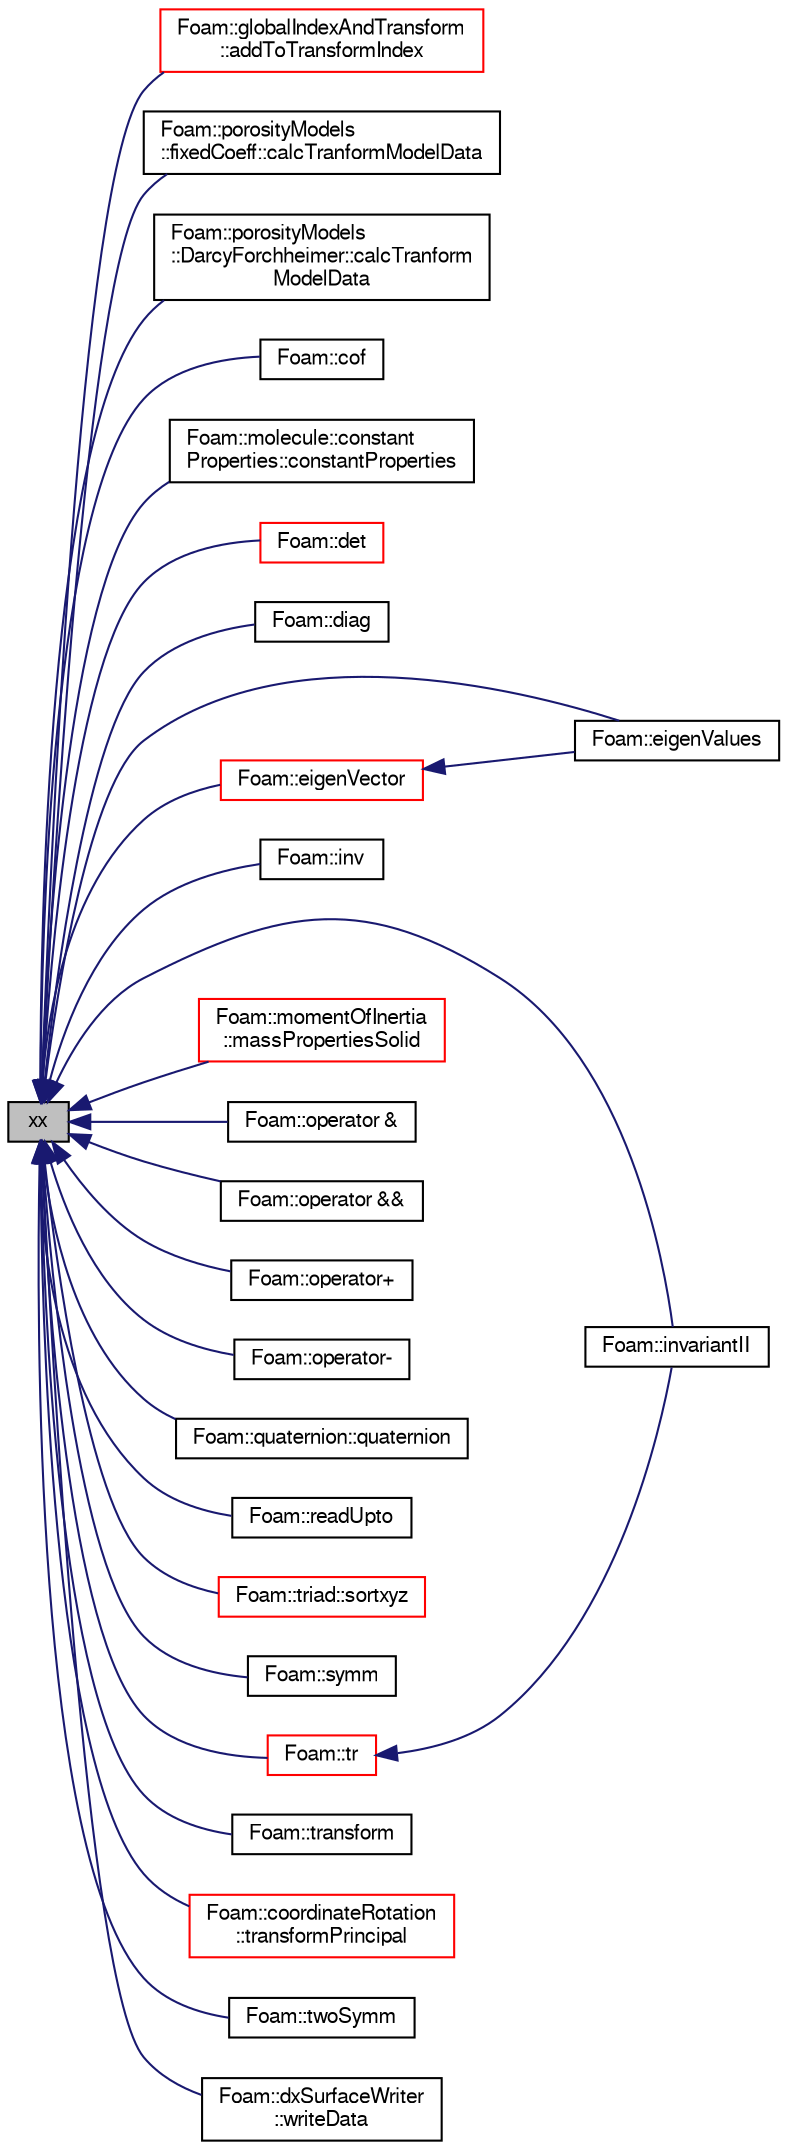 digraph "xx"
{
  bgcolor="transparent";
  edge [fontname="FreeSans",fontsize="10",labelfontname="FreeSans",labelfontsize="10"];
  node [fontname="FreeSans",fontsize="10",shape=record];
  rankdir="LR";
  Node17 [label="xx",height=0.2,width=0.4,color="black", fillcolor="grey75", style="filled", fontcolor="black"];
  Node17 -> Node18 [dir="back",color="midnightblue",fontsize="10",style="solid",fontname="FreeSans"];
  Node18 [label="Foam::globalIndexAndTransform\l::addToTransformIndex",height=0.2,width=0.4,color="red",URL="$a27690.html#ae12df20b0dd6402143a55db4e120ff36",tooltip="Add patch transformation to transformIndex. Return new. "];
  Node17 -> Node20 [dir="back",color="midnightblue",fontsize="10",style="solid",fontname="FreeSans"];
  Node20 [label="Foam::porosityModels\l::fixedCoeff::calcTranformModelData",height=0.2,width=0.4,color="black",URL="$a21910.html#a0b8efb30a413a817fb6ba27820472a3e",tooltip="Transform the model data wrt mesh changes. "];
  Node17 -> Node21 [dir="back",color="midnightblue",fontsize="10",style="solid",fontname="FreeSans"];
  Node21 [label="Foam::porosityModels\l::DarcyForchheimer::calcTranform\lModelData",height=0.2,width=0.4,color="black",URL="$a21906.html#a0b8efb30a413a817fb6ba27820472a3e",tooltip="Transform the model data wrt mesh changes. "];
  Node17 -> Node22 [dir="back",color="midnightblue",fontsize="10",style="solid",fontname="FreeSans"];
  Node22 [label="Foam::cof",height=0.2,width=0.4,color="black",URL="$a21124.html#ad125526a422e2bd9c6e5c5f4a317af26",tooltip="Return the cofactor tensor of a tensor. "];
  Node17 -> Node23 [dir="back",color="midnightblue",fontsize="10",style="solid",fontname="FreeSans"];
  Node23 [label="Foam::molecule::constant\lProperties::constantProperties",height=0.2,width=0.4,color="black",URL="$a24394.html#a48f10350a2cae9811619cc14159099d6",tooltip="Construct from dictionary. "];
  Node17 -> Node24 [dir="back",color="midnightblue",fontsize="10",style="solid",fontname="FreeSans"];
  Node24 [label="Foam::det",height=0.2,width=0.4,color="red",URL="$a21124.html#a1d843934098e732c7ab3f36774a0abc9",tooltip="Return the determinant of a tensor. "];
  Node17 -> Node27 [dir="back",color="midnightblue",fontsize="10",style="solid",fontname="FreeSans"];
  Node27 [label="Foam::diag",height=0.2,width=0.4,color="black",URL="$a21124.html#a647736d623aac35963def79b99ac6402",tooltip="Return the diagonal of a tensor as a diagonal tensor. "];
  Node17 -> Node28 [dir="back",color="midnightblue",fontsize="10",style="solid",fontname="FreeSans"];
  Node28 [label="Foam::eigenValues",height=0.2,width=0.4,color="black",URL="$a21124.html#a439ae805cc773abe7c94178cce4f5ba3"];
  Node17 -> Node29 [dir="back",color="midnightblue",fontsize="10",style="solid",fontname="FreeSans"];
  Node29 [label="Foam::eigenVector",height=0.2,width=0.4,color="red",URL="$a21124.html#aed8ccde72af25f41d76277dffa26abad"];
  Node29 -> Node28 [dir="back",color="midnightblue",fontsize="10",style="solid",fontname="FreeSans"];
  Node17 -> Node36 [dir="back",color="midnightblue",fontsize="10",style="solid",fontname="FreeSans"];
  Node36 [label="Foam::inv",height=0.2,width=0.4,color="black",URL="$a21124.html#a185b4212d0617ccfaa1efdff22eadf64",tooltip="Return the inverse of a tensor given the determinant. "];
  Node17 -> Node37 [dir="back",color="midnightblue",fontsize="10",style="solid",fontname="FreeSans"];
  Node37 [label="Foam::invariantII",height=0.2,width=0.4,color="black",URL="$a21124.html#a98d83dc4e3c2ffaf3b1d62c5802a0c4d",tooltip="Return the 2nd invariant of a tensor. "];
  Node17 -> Node38 [dir="back",color="midnightblue",fontsize="10",style="solid",fontname="FreeSans"];
  Node38 [label="Foam::momentOfInertia\l::massPropertiesSolid",height=0.2,width=0.4,color="red",URL="$a25142.html#ac948fad3ba413d57d196458b12848db1"];
  Node17 -> Node40 [dir="back",color="midnightblue",fontsize="10",style="solid",fontname="FreeSans"];
  Node40 [label="Foam::operator &",height=0.2,width=0.4,color="black",URL="$a21124.html#a41f93d398538420c992d7eef6fab53bf",tooltip="Inner-product between a diagonal tensor and a tensor. "];
  Node17 -> Node41 [dir="back",color="midnightblue",fontsize="10",style="solid",fontname="FreeSans"];
  Node41 [label="Foam::operator &&",height=0.2,width=0.4,color="black",URL="$a21124.html#ac81554a2e69f078dbdfe8ced910c3c5c",tooltip="Double-dot-product between a spherical tensor and a tensor. "];
  Node17 -> Node42 [dir="back",color="midnightblue",fontsize="10",style="solid",fontname="FreeSans"];
  Node42 [label="Foam::operator+",height=0.2,width=0.4,color="black",URL="$a21124.html#afd3ddb9840be2a7ca902615359e3283e"];
  Node17 -> Node43 [dir="back",color="midnightblue",fontsize="10",style="solid",fontname="FreeSans"];
  Node43 [label="Foam::operator-",height=0.2,width=0.4,color="black",URL="$a21124.html#a2c7fb7bc3807efdfd0a5456730bc84fc"];
  Node17 -> Node44 [dir="back",color="midnightblue",fontsize="10",style="solid",fontname="FreeSans"];
  Node44 [label="Foam::quaternion::quaternion",height=0.2,width=0.4,color="black",URL="$a28130.html#ac16a816cff3e72c4375a6602b025d5ed",tooltip="Construct a quaternion from a rotation tensor. "];
  Node17 -> Node45 [dir="back",color="midnightblue",fontsize="10",style="solid",fontname="FreeSans"];
  Node45 [label="Foam::readUpto",height=0.2,width=0.4,color="black",URL="$a21124.html#adebc6d49ebf4c5b9e97e0e2f96d4c493"];
  Node17 -> Node46 [dir="back",color="midnightblue",fontsize="10",style="solid",fontname="FreeSans"];
  Node46 [label="Foam::triad::sortxyz",height=0.2,width=0.4,color="red",URL="$a28426.html#a8f6bf086b0021a33bdf49c7dfbab3655",tooltip="Sort the axes such that they are closest to the x, y and z axes. "];
  Node17 -> Node125 [dir="back",color="midnightblue",fontsize="10",style="solid",fontname="FreeSans"];
  Node125 [label="Foam::symm",height=0.2,width=0.4,color="black",URL="$a21124.html#a247f64ca032aa6fa7a54701f5785db53",tooltip="Return the symmetric part of a tensor. "];
  Node17 -> Node126 [dir="back",color="midnightblue",fontsize="10",style="solid",fontname="FreeSans"];
  Node126 [label="Foam::tr",height=0.2,width=0.4,color="red",URL="$a21124.html#a89b2b9be01bc4c7594485fb6c3a3a4ba",tooltip="Return the trace of a tensor. "];
  Node126 -> Node37 [dir="back",color="midnightblue",fontsize="10",style="solid",fontname="FreeSans"];
  Node17 -> Node133 [dir="back",color="midnightblue",fontsize="10",style="solid",fontname="FreeSans"];
  Node133 [label="Foam::transform",height=0.2,width=0.4,color="black",URL="$a21124.html#a2398526b38a4e70fd5c67cbfd9139fc0"];
  Node17 -> Node134 [dir="back",color="midnightblue",fontsize="10",style="solid",fontname="FreeSans"];
  Node134 [label="Foam::coordinateRotation\l::transformPrincipal",height=0.2,width=0.4,color="red",URL="$a24994.html#a1fa4ae5c1ba98ba2bab434d99e2e5cbc",tooltip="Transform principal. "];
  Node17 -> Node142 [dir="back",color="midnightblue",fontsize="10",style="solid",fontname="FreeSans"];
  Node142 [label="Foam::twoSymm",height=0.2,width=0.4,color="black",URL="$a21124.html#a1f61956bd0d628e84789584e7564ac59",tooltip="Return twice the symmetric part of a tensor. "];
  Node17 -> Node143 [dir="back",color="midnightblue",fontsize="10",style="solid",fontname="FreeSans"];
  Node143 [label="Foam::dxSurfaceWriter\l::writeData",height=0.2,width=0.4,color="black",URL="$a29410.html#af3b96bf02d1b0925c325805a3b29ccfa"];
}
